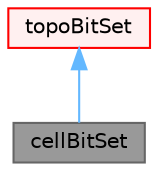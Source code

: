 digraph "cellBitSet"
{
 // LATEX_PDF_SIZE
  bgcolor="transparent";
  edge [fontname=Helvetica,fontsize=10,labelfontname=Helvetica,labelfontsize=10];
  node [fontname=Helvetica,fontsize=10,shape=box,height=0.2,width=0.4];
  Node1 [id="Node000001",label="cellBitSet",height=0.2,width=0.4,color="gray40", fillcolor="grey60", style="filled", fontcolor="black",tooltip="A special purpose topoSet with the cell labels stored as a bitSet. It does not correspond to a cellSe..."];
  Node2 -> Node1 [id="edge1_Node000001_Node000002",dir="back",color="steelblue1",style="solid",tooltip=" "];
  Node2 [id="Node000002",label="topoBitSet",height=0.2,width=0.4,color="red", fillcolor="#FFF0F0", style="filled",URL="$classFoam_1_1topoBitSet.html",tooltip="Base for a special purpose topoSet using labels stored as a bitSet."];
}
